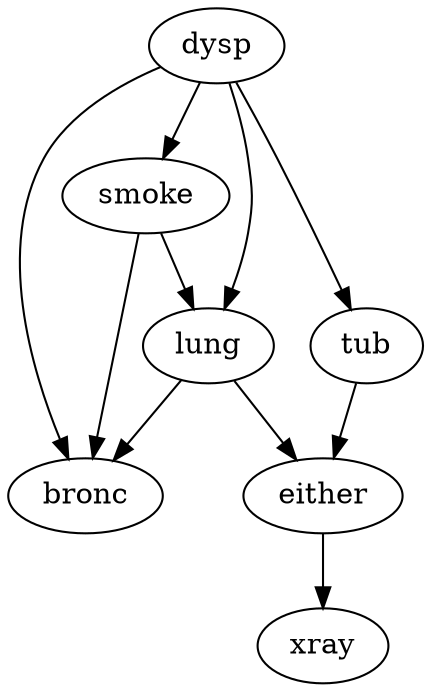 digraph G {
    "dysp" -> "smoke";
    "smoke" -> "bronc";
    "lung" -> "bronc";
    "dysp" -> "bronc";
    "tub" -> "either";
    "lung" -> "either";
    "either" -> "xray";
    "dysp" -> "tub";
    "smoke" -> "lung";
    "dysp" -> "lung";
}
